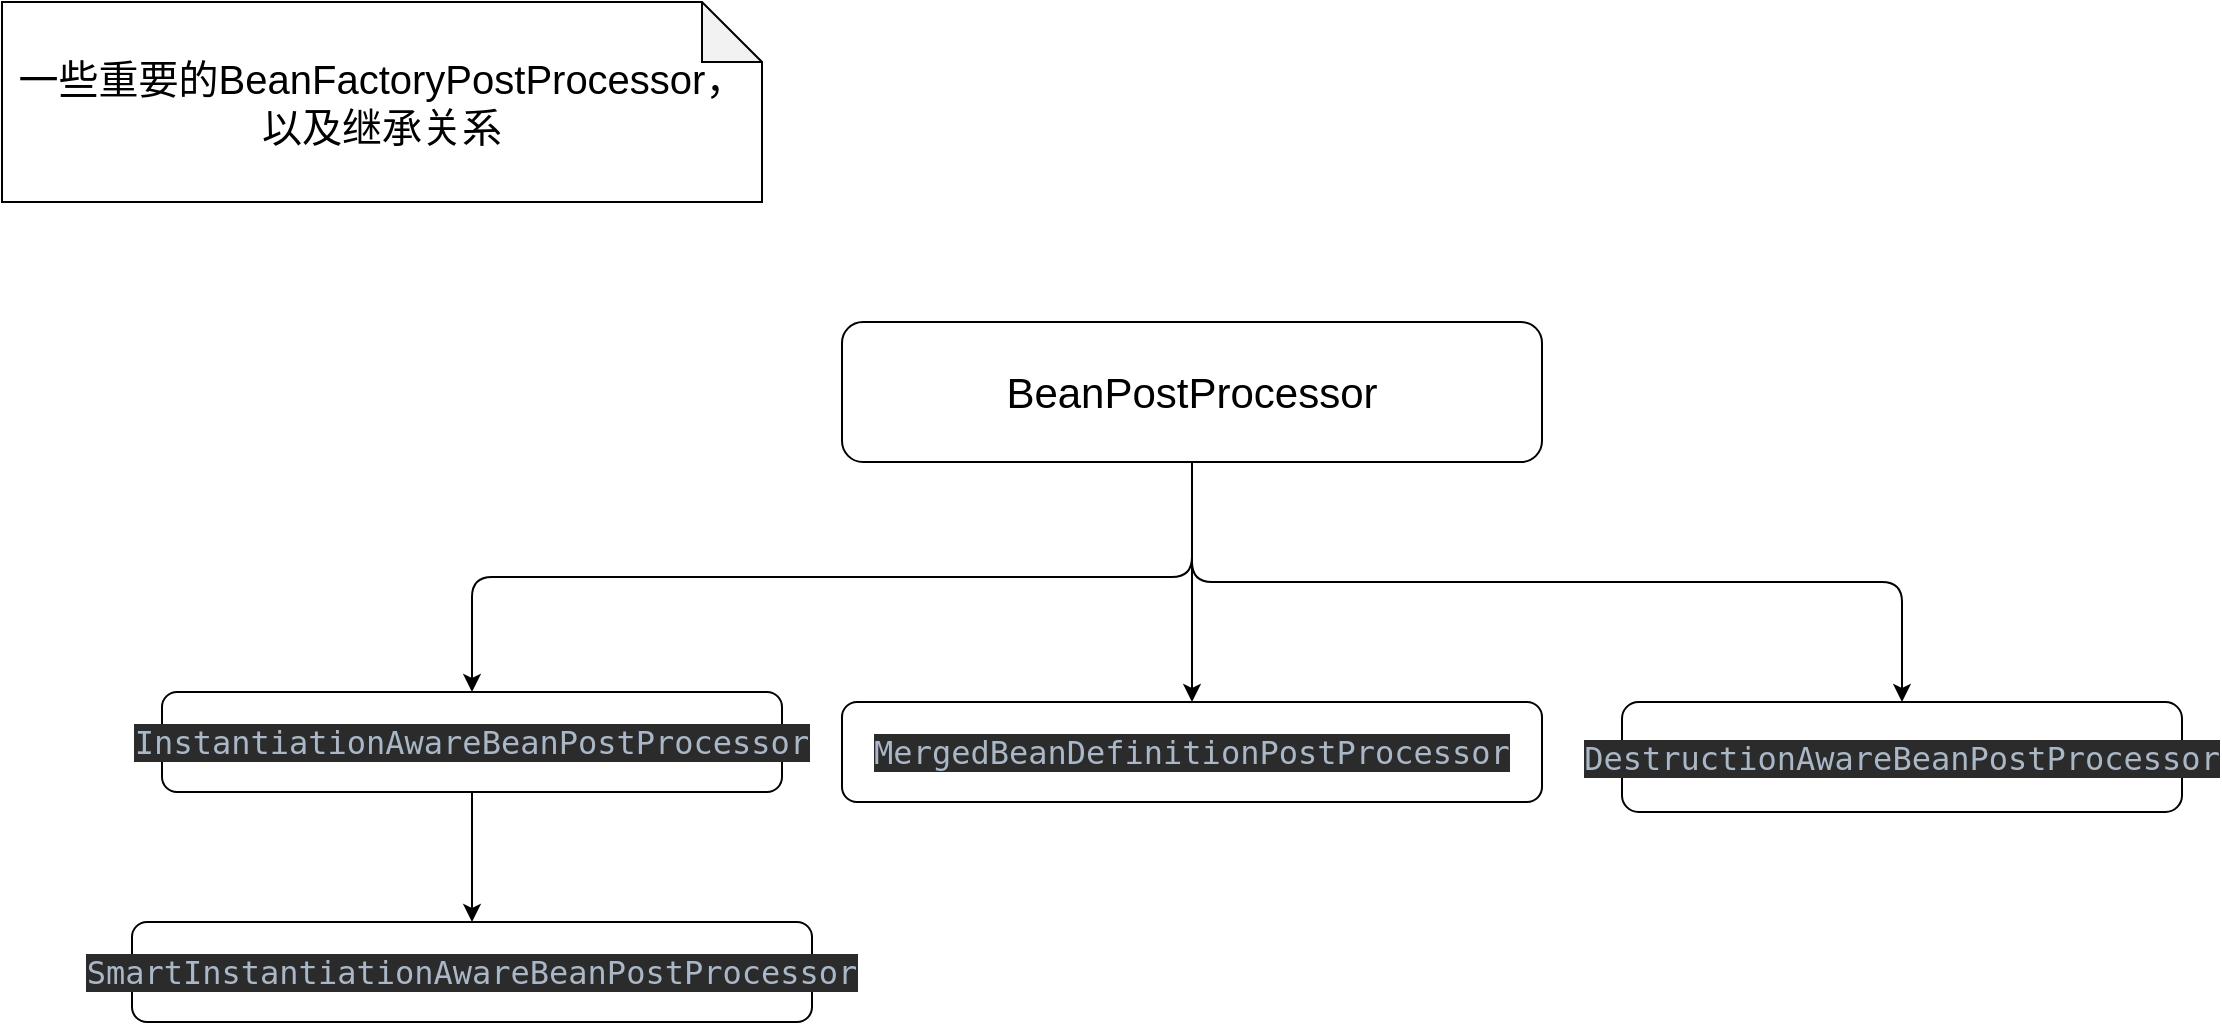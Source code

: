 <mxfile>
    <diagram id="wZ2NjNEhO9LyhnzaOCnv" name="Page-1">
        <mxGraphModel dx="1174" dy="917" grid="1" gridSize="10" guides="1" tooltips="1" connect="1" arrows="1" fold="1" page="1" pageScale="1" pageWidth="1000000" pageHeight="1000000" math="0" shadow="0">
            <root>
                <mxCell id="0"/>
                <mxCell id="1" parent="0"/>
                <mxCell id="5" value="" style="edgeStyle=elbowEdgeStyle;html=1;fontSize=21;elbow=vertical;" edge="1" parent="1" source="2" target="4">
                    <mxGeometry relative="1" as="geometry"/>
                </mxCell>
                <mxCell id="7" value="" style="edgeStyle=elbowEdgeStyle;html=1;fontSize=21;elbow=vertical;" edge="1" parent="1" source="2" target="6">
                    <mxGeometry relative="1" as="geometry"/>
                </mxCell>
                <mxCell id="11" value="" style="edgeStyle=elbowEdgeStyle;html=1;fontSize=21;elbow=vertical;" edge="1" parent="1" source="2" target="10">
                    <mxGeometry relative="1" as="geometry"/>
                </mxCell>
                <mxCell id="2" value="BeanPostProcessor" style="rounded=1;whiteSpace=wrap;html=1;fontSize=21;" vertex="1" parent="1">
                    <mxGeometry x="460" y="480" width="350" height="70" as="geometry"/>
                </mxCell>
                <mxCell id="3" value="一些重要的BeanFactoryPostProcessor，以及继承关系" style="shape=note;whiteSpace=wrap;html=1;backgroundOutline=1;darkOpacity=0.05;fontSize=20;" vertex="1" parent="1">
                    <mxGeometry x="40" y="320" width="380" height="100" as="geometry"/>
                </mxCell>
                <mxCell id="9" value="" style="edgeStyle=none;html=1;fontSize=21;" edge="1" parent="1" source="4" target="8">
                    <mxGeometry relative="1" as="geometry"/>
                </mxCell>
                <mxCell id="4" value="&lt;pre style=&quot;background-color: #2b2b2b ; color: #a9b7c6 ; font-family: &amp;#34;jetbrains mono extrabold&amp;#34; , monospace ; font-size: 12.0pt&quot;&gt;InstantiationAwareBeanPostProcessor&lt;/pre&gt;" style="whiteSpace=wrap;html=1;fontSize=21;rounded=1;" vertex="1" parent="1">
                    <mxGeometry x="120" y="665" width="310" height="50" as="geometry"/>
                </mxCell>
                <mxCell id="6" value="&lt;pre style=&quot;background-color: #2b2b2b ; color: #a9b7c6 ; font-family: &amp;#34;jetbrains mono extrabold&amp;#34; , monospace ; font-size: 12.0pt&quot;&gt;MergedBeanDefinitionPostProcessor&lt;/pre&gt;" style="whiteSpace=wrap;html=1;fontSize=21;rounded=1;" vertex="1" parent="1">
                    <mxGeometry x="460" y="670" width="350" height="50" as="geometry"/>
                </mxCell>
                <mxCell id="8" value="&lt;pre style=&quot;background-color: #2b2b2b ; color: #a9b7c6 ; font-family: &amp;#34;jetbrains mono extrabold&amp;#34; , monospace ; font-size: 12.0pt&quot;&gt;SmartInstantiationAwareBeanPostProcessor&lt;/pre&gt;" style="whiteSpace=wrap;html=1;fontSize=21;rounded=1;" vertex="1" parent="1">
                    <mxGeometry x="105" y="780" width="340" height="50" as="geometry"/>
                </mxCell>
                <mxCell id="10" value="&lt;pre style=&quot;background-color: #2b2b2b ; color: #a9b7c6 ; font-family: &amp;#34;jetbrains mono extrabold&amp;#34; , monospace ; font-size: 12.0pt&quot;&gt;DestructionAwareBeanPostProcessor&lt;/pre&gt;" style="whiteSpace=wrap;html=1;fontSize=21;rounded=1;" vertex="1" parent="1">
                    <mxGeometry x="850" y="670" width="280" height="55" as="geometry"/>
                </mxCell>
            </root>
        </mxGraphModel>
    </diagram>
</mxfile>